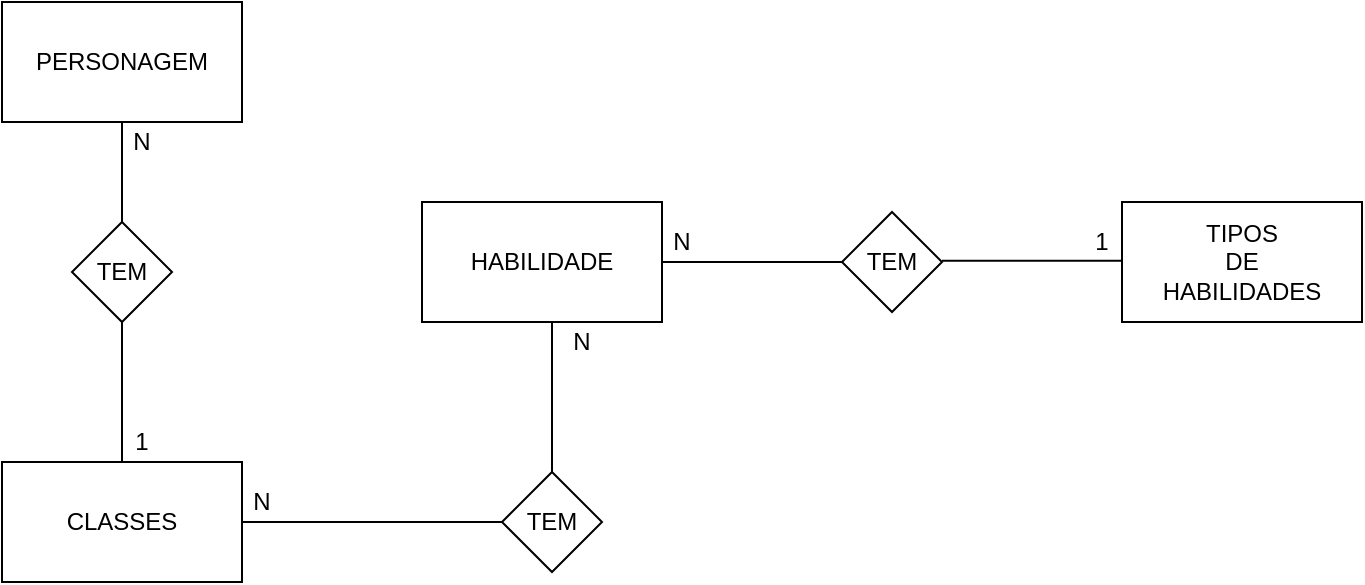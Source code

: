 <mxfile version="14.4.3" type="device" pages="2"><diagram id="gMO-wQFR6S7_mqcG-3Rp" name="Conceitual"><mxGraphModel dx="1061" dy="580" grid="1" gridSize="10" guides="1" tooltips="1" connect="1" arrows="1" fold="1" page="1" pageScale="1" pageWidth="827" pageHeight="1169" math="0" shadow="0"><root><mxCell id="0"/><mxCell id="1" parent="0"/><mxCell id="hAefYLjvsD0qED-vKkw7-1" value="HABILIDADE" style="rounded=0;whiteSpace=wrap;html=1;" parent="1" vertex="1"><mxGeometry x="250" y="180" width="120" height="60" as="geometry"/></mxCell><mxCell id="hAefYLjvsD0qED-vKkw7-2" value="" style="rounded=0;whiteSpace=wrap;html=1;" parent="1" vertex="1"><mxGeometry x="40" y="310" width="120" height="60" as="geometry"/></mxCell><mxCell id="hAefYLjvsD0qED-vKkw7-3" value="" style="rounded=0;whiteSpace=wrap;html=1;" parent="1" vertex="1"><mxGeometry x="40" y="80" width="120" height="60" as="geometry"/></mxCell><mxCell id="hAefYLjvsD0qED-vKkw7-4" value="TIPOS&lt;br&gt;DE&lt;br&gt;HABILIDADES" style="rounded=0;whiteSpace=wrap;html=1;" parent="1" vertex="1"><mxGeometry x="600" y="180" width="120" height="60" as="geometry"/></mxCell><mxCell id="hAefYLjvsD0qED-vKkw7-6" value="PERSONAGEM" style="text;html=1;strokeColor=none;fillColor=none;align=center;verticalAlign=middle;whiteSpace=wrap;rounded=0;" parent="1" vertex="1"><mxGeometry x="80" y="100" width="40" height="20" as="geometry"/></mxCell><mxCell id="hAefYLjvsD0qED-vKkw7-7" value="CLASSES" style="text;html=1;strokeColor=none;fillColor=none;align=center;verticalAlign=middle;whiteSpace=wrap;rounded=0;" parent="1" vertex="1"><mxGeometry x="80" y="330" width="40" height="20" as="geometry"/></mxCell><mxCell id="hAefYLjvsD0qED-vKkw7-8" value="TEM" style="rhombus;whiteSpace=wrap;html=1;" parent="1" vertex="1"><mxGeometry x="290" y="315" width="50" height="50" as="geometry"/></mxCell><mxCell id="hAefYLjvsD0qED-vKkw7-9" value="TEM" style="rhombus;whiteSpace=wrap;html=1;" parent="1" vertex="1"><mxGeometry x="460" y="185" width="50" height="50" as="geometry"/></mxCell><mxCell id="hAefYLjvsD0qED-vKkw7-10" value="TEM" style="rhombus;whiteSpace=wrap;html=1;" parent="1" vertex="1"><mxGeometry x="75" y="190" width="50" height="50" as="geometry"/></mxCell><mxCell id="hAefYLjvsD0qED-vKkw7-12" value="" style="endArrow=none;html=1;exitX=0.5;exitY=0;exitDx=0;exitDy=0;entryX=0.5;entryY=1;entryDx=0;entryDy=0;" parent="1" source="hAefYLjvsD0qED-vKkw7-10" target="hAefYLjvsD0qED-vKkw7-3" edge="1"><mxGeometry width="50" height="50" relative="1" as="geometry"><mxPoint x="440" y="320" as="sourcePoint"/><mxPoint x="100" y="150" as="targetPoint"/></mxGeometry></mxCell><mxCell id="hAefYLjvsD0qED-vKkw7-13" value="" style="endArrow=none;html=1;entryX=0.5;entryY=1;entryDx=0;entryDy=0;exitX=0.5;exitY=0;exitDx=0;exitDy=0;" parent="1" source="hAefYLjvsD0qED-vKkw7-2" target="hAefYLjvsD0qED-vKkw7-10" edge="1"><mxGeometry width="50" height="50" relative="1" as="geometry"><mxPoint x="440" y="320" as="sourcePoint"/><mxPoint x="490" y="270" as="targetPoint"/></mxGeometry></mxCell><mxCell id="hAefYLjvsD0qED-vKkw7-14" value="" style="endArrow=none;html=1;exitX=1;exitY=0.5;exitDx=0;exitDy=0;entryX=0;entryY=0.5;entryDx=0;entryDy=0;" parent="1" source="hAefYLjvsD0qED-vKkw7-2" target="hAefYLjvsD0qED-vKkw7-8" edge="1"><mxGeometry width="50" height="50" relative="1" as="geometry"><mxPoint x="440" y="320" as="sourcePoint"/><mxPoint x="280" y="330" as="targetPoint"/></mxGeometry></mxCell><mxCell id="hAefYLjvsD0qED-vKkw7-17" value="" style="endArrow=none;html=1;exitX=0.5;exitY=0;exitDx=0;exitDy=0;" parent="1" source="hAefYLjvsD0qED-vKkw7-8" edge="1"><mxGeometry width="50" height="50" relative="1" as="geometry"><mxPoint x="310" y="315" as="sourcePoint"/><mxPoint x="315" y="240" as="targetPoint"/><Array as="points"/></mxGeometry></mxCell><mxCell id="hAefYLjvsD0qED-vKkw7-18" value="" style="endArrow=none;html=1;entryX=1;entryY=0.5;entryDx=0;entryDy=0;exitX=0;exitY=0.5;exitDx=0;exitDy=0;" parent="1" source="hAefYLjvsD0qED-vKkw7-9" target="hAefYLjvsD0qED-vKkw7-1" edge="1"><mxGeometry width="50" height="50" relative="1" as="geometry"><mxPoint x="440" y="320" as="sourcePoint"/><mxPoint x="490" y="270" as="targetPoint"/></mxGeometry></mxCell><mxCell id="hAefYLjvsD0qED-vKkw7-19" value="" style="endArrow=none;html=1;entryX=1;entryY=0.5;entryDx=0;entryDy=0;exitX=0;exitY=0.5;exitDx=0;exitDy=0;" parent="1" edge="1"><mxGeometry width="50" height="50" relative="1" as="geometry"><mxPoint x="600" y="209.41" as="sourcePoint"/><mxPoint x="510" y="209.41" as="targetPoint"/></mxGeometry></mxCell><mxCell id="hAefYLjvsD0qED-vKkw7-21" value="N" style="text;html=1;strokeColor=none;fillColor=none;align=center;verticalAlign=middle;whiteSpace=wrap;rounded=0;" parent="1" vertex="1"><mxGeometry x="90" y="140" width="40" height="20" as="geometry"/></mxCell><mxCell id="hAefYLjvsD0qED-vKkw7-25" value="1" style="text;html=1;strokeColor=none;fillColor=none;align=center;verticalAlign=middle;whiteSpace=wrap;rounded=0;" parent="1" vertex="1"><mxGeometry x="90" y="290" width="40" height="20" as="geometry"/></mxCell><mxCell id="hAefYLjvsD0qED-vKkw7-26" value="N" style="text;html=1;strokeColor=none;fillColor=none;align=center;verticalAlign=middle;whiteSpace=wrap;rounded=0;" parent="1" vertex="1"><mxGeometry x="150" y="320" width="40" height="20" as="geometry"/></mxCell><mxCell id="hAefYLjvsD0qED-vKkw7-28" value="N" style="text;html=1;strokeColor=none;fillColor=none;align=center;verticalAlign=middle;whiteSpace=wrap;rounded=0;" parent="1" vertex="1"><mxGeometry x="310" y="240" width="40" height="20" as="geometry"/></mxCell><mxCell id="hAefYLjvsD0qED-vKkw7-29" value="N" style="text;html=1;strokeColor=none;fillColor=none;align=center;verticalAlign=middle;whiteSpace=wrap;rounded=0;" parent="1" vertex="1"><mxGeometry x="360" y="190" width="40" height="20" as="geometry"/></mxCell><mxCell id="hAefYLjvsD0qED-vKkw7-30" value="1" style="text;html=1;strokeColor=none;fillColor=none;align=center;verticalAlign=middle;whiteSpace=wrap;rounded=0;" parent="1" vertex="1"><mxGeometry x="570" y="190" width="40" height="20" as="geometry"/></mxCell></root></mxGraphModel></diagram><diagram id="rqXofgtTzz0GJhQ8mzQt" name="Logico"><mxGraphModel dx="2075" dy="682" grid="1" gridSize="10" guides="1" tooltips="1" connect="1" arrows="1" fold="1" page="1" pageScale="1" pageWidth="827" pageHeight="1169" math="0" shadow="0"><root><mxCell id="bQRhTjIzcw62K1bWIcQ7-0"/><mxCell id="bQRhTjIzcw62K1bWIcQ7-1" parent="bQRhTjIzcw62K1bWIcQ7-0"/><mxCell id="JcUWn8Kh_FytjYeltfqI-2" value="" style="edgeStyle=entityRelationEdgeStyle;fontSize=12;html=1;endArrow=ERzeroToMany;endFill=1;entryX=1;entryY=0.5;entryDx=0;entryDy=0;exitX=0;exitY=0.5;exitDx=0;exitDy=0;" parent="bQRhTjIzcw62K1bWIcQ7-1" source="bQRhTjIzcw62K1bWIcQ7-42" target="bQRhTjIzcw62K1bWIcQ7-6" edge="1"><mxGeometry width="100" height="100" relative="1" as="geometry"><mxPoint x="-310" y="70" as="sourcePoint"/><mxPoint x="-250" y="90" as="targetPoint"/></mxGeometry></mxCell><mxCell id="bQRhTjIzcw62K1bWIcQ7-2" value="Classes" style="shape=table;startSize=30;container=1;collapsible=1;childLayout=tableLayout;fixedRows=1;rowLines=0;fontStyle=1;align=center;resizeLast=1;" parent="bQRhTjIzcw62K1bWIcQ7-1" vertex="1"><mxGeometry x="-560" y="40" width="230" height="120" as="geometry"/></mxCell><mxCell id="bQRhTjIzcw62K1bWIcQ7-3" value="" style="shape=partialRectangle;collapsible=0;dropTarget=0;pointerEvents=0;fillColor=none;top=0;left=0;bottom=0;right=0;points=[[0,0.5],[1,0.5]];portConstraint=eastwest;" parent="bQRhTjIzcw62K1bWIcQ7-2" vertex="1"><mxGeometry y="30" width="230" height="30" as="geometry"/></mxCell><mxCell id="bQRhTjIzcw62K1bWIcQ7-4" value="PK" style="shape=partialRectangle;connectable=0;fillColor=none;top=0;left=0;bottom=0;right=0;fontStyle=1;overflow=hidden;" parent="bQRhTjIzcw62K1bWIcQ7-3" vertex="1"><mxGeometry width="60" height="30" as="geometry"/></mxCell><mxCell id="bQRhTjIzcw62K1bWIcQ7-5" value="idClasse" style="shape=partialRectangle;connectable=0;fillColor=none;top=0;left=0;bottom=0;right=0;align=left;spacingLeft=6;fontStyle=5;overflow=hidden;" parent="bQRhTjIzcw62K1bWIcQ7-3" vertex="1"><mxGeometry x="60" width="170" height="30" as="geometry"/></mxCell><mxCell id="bQRhTjIzcw62K1bWIcQ7-6" value="" style="shape=partialRectangle;collapsible=0;dropTarget=0;pointerEvents=0;fillColor=none;top=0;left=0;bottom=1;right=0;points=[[0,0.5],[1,0.5]];portConstraint=eastwest;" parent="bQRhTjIzcw62K1bWIcQ7-2" vertex="1"><mxGeometry y="60" width="230" height="30" as="geometry"/></mxCell><mxCell id="bQRhTjIzcw62K1bWIcQ7-7" value="FK" style="shape=partialRectangle;connectable=0;fillColor=none;top=0;left=0;bottom=0;right=0;fontStyle=1;overflow=hidden;" parent="bQRhTjIzcw62K1bWIcQ7-6" vertex="1"><mxGeometry width="60" height="30" as="geometry"/></mxCell><mxCell id="bQRhTjIzcw62K1bWIcQ7-8" value="idHabilidade" style="shape=partialRectangle;connectable=0;fillColor=none;top=0;left=0;bottom=0;right=0;align=left;spacingLeft=6;fontStyle=5;overflow=hidden;" parent="bQRhTjIzcw62K1bWIcQ7-6" vertex="1"><mxGeometry x="60" width="170" height="30" as="geometry"/></mxCell><mxCell id="bQRhTjIzcw62K1bWIcQ7-9" value="" style="shape=partialRectangle;collapsible=0;dropTarget=0;pointerEvents=0;fillColor=none;top=0;left=0;bottom=0;right=0;points=[[0,0.5],[1,0.5]];portConstraint=eastwest;" parent="bQRhTjIzcw62K1bWIcQ7-2" vertex="1"><mxGeometry y="90" width="230" height="30" as="geometry"/></mxCell><mxCell id="bQRhTjIzcw62K1bWIcQ7-10" value="" style="shape=partialRectangle;connectable=0;fillColor=none;top=0;left=0;bottom=0;right=0;editable=1;overflow=hidden;" parent="bQRhTjIzcw62K1bWIcQ7-9" vertex="1"><mxGeometry width="60" height="30" as="geometry"/></mxCell><mxCell id="bQRhTjIzcw62K1bWIcQ7-11" value="Nome" style="shape=partialRectangle;connectable=0;fillColor=none;top=0;left=0;bottom=0;right=0;align=left;spacingLeft=6;overflow=hidden;" parent="bQRhTjIzcw62K1bWIcQ7-9" vertex="1"><mxGeometry x="60" width="170" height="30" as="geometry"/></mxCell><mxCell id="bQRhTjIzcw62K1bWIcQ7-41" value="Habilidades" style="shape=table;startSize=30;container=1;collapsible=1;childLayout=tableLayout;fixedRows=1;rowLines=0;fontStyle=1;align=center;resizeLast=1;" parent="bQRhTjIzcw62K1bWIcQ7-1" vertex="1"><mxGeometry x="-250" y="50" width="180" height="120" as="geometry"/></mxCell><mxCell id="bQRhTjIzcw62K1bWIcQ7-42" value="" style="shape=partialRectangle;collapsible=0;dropTarget=0;pointerEvents=0;fillColor=none;top=0;left=0;bottom=0;right=0;points=[[0,0.5],[1,0.5]];portConstraint=eastwest;" parent="bQRhTjIzcw62K1bWIcQ7-41" vertex="1"><mxGeometry y="30" width="180" height="30" as="geometry"/></mxCell><mxCell id="bQRhTjIzcw62K1bWIcQ7-43" value="PK" style="shape=partialRectangle;connectable=0;fillColor=none;top=0;left=0;bottom=0;right=0;fontStyle=1;overflow=hidden;" parent="bQRhTjIzcw62K1bWIcQ7-42" vertex="1"><mxGeometry width="60" height="30" as="geometry"/></mxCell><mxCell id="bQRhTjIzcw62K1bWIcQ7-44" value="idHabilidade" style="shape=partialRectangle;connectable=0;fillColor=none;top=0;left=0;bottom=0;right=0;align=left;spacingLeft=6;fontStyle=5;overflow=hidden;" parent="bQRhTjIzcw62K1bWIcQ7-42" vertex="1"><mxGeometry x="60" width="120" height="30" as="geometry"/></mxCell><mxCell id="bQRhTjIzcw62K1bWIcQ7-45" value="" style="shape=partialRectangle;collapsible=0;dropTarget=0;pointerEvents=0;fillColor=none;top=0;left=0;bottom=1;right=0;points=[[0,0.5],[1,0.5]];portConstraint=eastwest;" parent="bQRhTjIzcw62K1bWIcQ7-41" vertex="1"><mxGeometry y="60" width="180" height="30" as="geometry"/></mxCell><mxCell id="bQRhTjIzcw62K1bWIcQ7-46" value="FK" style="shape=partialRectangle;connectable=0;fillColor=none;top=0;left=0;bottom=0;right=0;fontStyle=1;overflow=hidden;" parent="bQRhTjIzcw62K1bWIcQ7-45" vertex="1"><mxGeometry width="60" height="30" as="geometry"/></mxCell><mxCell id="bQRhTjIzcw62K1bWIcQ7-47" value="idTipoHabilidade" style="shape=partialRectangle;connectable=0;fillColor=none;top=0;left=0;bottom=0;right=0;align=left;spacingLeft=6;fontStyle=5;overflow=hidden;" parent="bQRhTjIzcw62K1bWIcQ7-45" vertex="1"><mxGeometry x="60" width="120" height="30" as="geometry"/></mxCell><mxCell id="bQRhTjIzcw62K1bWIcQ7-48" value="" style="shape=partialRectangle;collapsible=0;dropTarget=0;pointerEvents=0;fillColor=none;top=0;left=0;bottom=0;right=0;points=[[0,0.5],[1,0.5]];portConstraint=eastwest;" parent="bQRhTjIzcw62K1bWIcQ7-41" vertex="1"><mxGeometry y="90" width="180" height="20" as="geometry"/></mxCell><mxCell id="bQRhTjIzcw62K1bWIcQ7-49" value="" style="shape=partialRectangle;connectable=0;fillColor=none;top=0;left=0;bottom=0;right=0;editable=1;overflow=hidden;" parent="bQRhTjIzcw62K1bWIcQ7-48" vertex="1"><mxGeometry width="60" height="20" as="geometry"/></mxCell><mxCell id="bQRhTjIzcw62K1bWIcQ7-50" value="Descricao" style="shape=partialRectangle;connectable=0;fillColor=none;top=0;left=0;bottom=0;right=0;align=left;spacingLeft=6;overflow=hidden;" parent="bQRhTjIzcw62K1bWIcQ7-48" vertex="1"><mxGeometry x="60" width="120" height="20" as="geometry"/></mxCell><mxCell id="bQRhTjIzcw62K1bWIcQ7-64" value="TiposDeHabilidade" style="shape=table;startSize=30;container=1;collapsible=1;childLayout=tableLayout;fixedRows=1;rowLines=0;fontStyle=1;align=center;resizeLast=1;" parent="bQRhTjIzcw62K1bWIcQ7-1" vertex="1"><mxGeometry x="-260" y="320" width="180" height="90" as="geometry"/></mxCell><mxCell id="bQRhTjIzcw62K1bWIcQ7-65" value="" style="shape=partialRectangle;collapsible=0;dropTarget=0;pointerEvents=0;fillColor=none;top=0;left=0;bottom=1;right=0;points=[[0,0.5],[1,0.5]];portConstraint=eastwest;" parent="bQRhTjIzcw62K1bWIcQ7-64" vertex="1"><mxGeometry y="30" width="180" height="30" as="geometry"/></mxCell><mxCell id="bQRhTjIzcw62K1bWIcQ7-66" value="PK" style="shape=partialRectangle;connectable=0;fillColor=none;top=0;left=0;bottom=0;right=0;fontStyle=1;overflow=hidden;" parent="bQRhTjIzcw62K1bWIcQ7-65" vertex="1"><mxGeometry width="30" height="30" as="geometry"/></mxCell><mxCell id="bQRhTjIzcw62K1bWIcQ7-67" value="idTipoHabilidade" style="shape=partialRectangle;connectable=0;fillColor=none;top=0;left=0;bottom=0;right=0;align=left;spacingLeft=6;fontStyle=5;overflow=hidden;" parent="bQRhTjIzcw62K1bWIcQ7-65" vertex="1"><mxGeometry x="30" width="150" height="30" as="geometry"/></mxCell><mxCell id="bQRhTjIzcw62K1bWIcQ7-68" value="" style="shape=partialRectangle;collapsible=0;dropTarget=0;pointerEvents=0;fillColor=none;top=0;left=0;bottom=0;right=0;points=[[0,0.5],[1,0.5]];portConstraint=eastwest;" parent="bQRhTjIzcw62K1bWIcQ7-64" vertex="1"><mxGeometry y="60" width="180" height="30" as="geometry"/></mxCell><mxCell id="bQRhTjIzcw62K1bWIcQ7-69" value="" style="shape=partialRectangle;connectable=0;fillColor=none;top=0;left=0;bottom=0;right=0;editable=1;overflow=hidden;" parent="bQRhTjIzcw62K1bWIcQ7-68" vertex="1"><mxGeometry width="30" height="30" as="geometry"/></mxCell><mxCell id="bQRhTjIzcw62K1bWIcQ7-70" value="Descricao" style="shape=partialRectangle;connectable=0;fillColor=none;top=0;left=0;bottom=0;right=0;align=left;spacingLeft=6;overflow=hidden;" parent="bQRhTjIzcw62K1bWIcQ7-68" vertex="1"><mxGeometry x="30" width="150" height="30" as="geometry"/></mxCell><mxCell id="KRFpc8tGFtd12gALon6a-0" value="Personagem" style="shape=table;startSize=30;container=1;collapsible=1;childLayout=tableLayout;fixedRows=1;rowLines=0;fontStyle=1;align=center;resizeLast=1;" parent="bQRhTjIzcw62K1bWIcQ7-1" vertex="1"><mxGeometry x="-790" y="40" width="180" height="260" as="geometry"/></mxCell><mxCell id="KRFpc8tGFtd12gALon6a-1" value="" style="shape=partialRectangle;collapsible=0;dropTarget=0;pointerEvents=0;fillColor=none;top=0;left=0;bottom=1;right=0;points=[[0,0.5],[1,0.5]];portConstraint=eastwest;" parent="KRFpc8tGFtd12gALon6a-0" vertex="1"><mxGeometry y="30" width="180" height="30" as="geometry"/></mxCell><mxCell id="KRFpc8tGFtd12gALon6a-2" value="PK" style="shape=partialRectangle;connectable=0;fillColor=none;top=0;left=0;bottom=0;right=0;fontStyle=1;overflow=hidden;" parent="KRFpc8tGFtd12gALon6a-1" vertex="1"><mxGeometry width="30" height="30" as="geometry"/></mxCell><mxCell id="KRFpc8tGFtd12gALon6a-3" value="idPersonagem" style="shape=partialRectangle;connectable=0;fillColor=none;top=0;left=0;bottom=0;right=0;align=left;spacingLeft=6;fontStyle=5;overflow=hidden;" parent="KRFpc8tGFtd12gALon6a-1" vertex="1"><mxGeometry x="30" width="150" height="30" as="geometry"/></mxCell><mxCell id="KRFpc8tGFtd12gALon6a-4" value="" style="shape=partialRectangle;collapsible=0;dropTarget=0;pointerEvents=0;fillColor=none;top=0;left=0;bottom=0;right=0;points=[[0,0.5],[1,0.5]];portConstraint=eastwest;" parent="KRFpc8tGFtd12gALon6a-0" vertex="1"><mxGeometry y="60" width="180" height="30" as="geometry"/></mxCell><mxCell id="KRFpc8tGFtd12gALon6a-5" value="" style="shape=partialRectangle;connectable=0;fillColor=none;top=0;left=0;bottom=0;right=0;editable=1;overflow=hidden;" parent="KRFpc8tGFtd12gALon6a-4" vertex="1"><mxGeometry width="30" height="30" as="geometry"/></mxCell><mxCell id="KRFpc8tGFtd12gALon6a-6" value="Nome" style="shape=partialRectangle;connectable=0;fillColor=none;top=0;left=0;bottom=0;right=0;align=left;spacingLeft=6;overflow=hidden;" parent="KRFpc8tGFtd12gALon6a-4" vertex="1"><mxGeometry x="30" width="150" height="30" as="geometry"/></mxCell><mxCell id="KRFpc8tGFtd12gALon6a-10" value="" style="shape=partialRectangle;collapsible=0;dropTarget=0;pointerEvents=0;fillColor=none;top=0;left=0;bottom=0;right=0;points=[[0,0.5],[1,0.5]];portConstraint=eastwest;" parent="KRFpc8tGFtd12gALon6a-0" vertex="1"><mxGeometry y="90" width="180" height="30" as="geometry"/></mxCell><mxCell id="KRFpc8tGFtd12gALon6a-11" value="" style="shape=partialRectangle;connectable=0;fillColor=none;top=0;left=0;bottom=0;right=0;editable=1;overflow=hidden;" parent="KRFpc8tGFtd12gALon6a-10" vertex="1"><mxGeometry width="30" height="30" as="geometry"/></mxCell><mxCell id="KRFpc8tGFtd12gALon6a-12" value="Classes" style="shape=partialRectangle;connectable=0;fillColor=none;top=0;left=0;bottom=0;right=0;align=left;spacingLeft=6;overflow=hidden;" parent="KRFpc8tGFtd12gALon6a-10" vertex="1"><mxGeometry x="30" width="150" height="30" as="geometry"/></mxCell><mxCell id="KRFpc8tGFtd12gALon6a-7" value="" style="shape=partialRectangle;collapsible=0;dropTarget=0;pointerEvents=0;fillColor=none;top=0;left=0;bottom=0;right=0;points=[[0,0.5],[1,0.5]];portConstraint=eastwest;" parent="KRFpc8tGFtd12gALon6a-0" vertex="1"><mxGeometry y="120" width="180" height="30" as="geometry"/></mxCell><mxCell id="KRFpc8tGFtd12gALon6a-8" value="" style="shape=partialRectangle;connectable=0;fillColor=none;top=0;left=0;bottom=0;right=0;editable=1;overflow=hidden;" parent="KRFpc8tGFtd12gALon6a-7" vertex="1"><mxGeometry width="30" height="30" as="geometry"/></mxCell><mxCell id="KRFpc8tGFtd12gALon6a-9" value="Vida" style="shape=partialRectangle;connectable=0;fillColor=none;top=0;left=0;bottom=0;right=0;align=left;spacingLeft=6;overflow=hidden;" parent="KRFpc8tGFtd12gALon6a-7" vertex="1"><mxGeometry x="30" width="150" height="30" as="geometry"/></mxCell><mxCell id="KRFpc8tGFtd12gALon6a-13" value="Mana" style="shape=partialRectangle;connectable=0;fillColor=none;top=0;left=0;bottom=0;right=0;align=left;spacingLeft=6;overflow=hidden;" parent="bQRhTjIzcw62K1bWIcQ7-1" vertex="1"><mxGeometry x="-760" y="190" width="150" height="30" as="geometry"/></mxCell><mxCell id="KRFpc8tGFtd12gALon6a-14" value="DataAtual" style="shape=partialRectangle;connectable=0;fillColor=none;top=0;left=0;bottom=0;right=0;align=left;spacingLeft=6;overflow=hidden;" parent="bQRhTjIzcw62K1bWIcQ7-1" vertex="1"><mxGeometry x="-760" y="230" width="150" height="30" as="geometry"/></mxCell><mxCell id="KRFpc8tGFtd12gALon6a-15" value="DataCriacao" style="shape=partialRectangle;connectable=0;fillColor=none;top=0;left=0;bottom=0;right=0;align=left;spacingLeft=6;overflow=hidden;" parent="bQRhTjIzcw62K1bWIcQ7-1" vertex="1"><mxGeometry x="-760" y="260" width="150" height="30" as="geometry"/></mxCell><mxCell id="JcUWn8Kh_FytjYeltfqI-0" value="" style="edgeStyle=entityRelationEdgeStyle;fontSize=12;html=1;endArrow=ERzeroToMany;endFill=1;exitX=1;exitY=0.5;exitDx=0;exitDy=0;" parent="bQRhTjIzcw62K1bWIcQ7-1" source="bQRhTjIzcw62K1bWIcQ7-65" target="bQRhTjIzcw62K1bWIcQ7-45" edge="1"><mxGeometry width="100" height="100" relative="1" as="geometry"><mxPoint x="-50" y="350" as="sourcePoint"/><mxPoint x="-223" y="220" as="targetPoint"/></mxGeometry></mxCell><mxCell id="JcUWn8Kh_FytjYeltfqI-34" value="Habilidades" style="swimlane;fontStyle=0;childLayout=stackLayout;horizontal=1;startSize=26;horizontalStack=0;resizeParent=1;resizeParentMax=0;resizeLast=0;collapsible=1;marginBottom=0;align=center;fontSize=14;" parent="bQRhTjIzcw62K1bWIcQ7-1" vertex="1"><mxGeometry x="-210" y="510" width="160" height="56" as="geometry"/></mxCell><mxCell id="JcUWn8Kh_FytjYeltfqI-35" value="ID" style="text;strokeColor=none;fillColor=none;spacingLeft=4;spacingRight=4;overflow=hidden;rotatable=0;points=[[0,0.5],[1,0.5]];portConstraint=eastwest;fontSize=12;" parent="JcUWn8Kh_FytjYeltfqI-34" vertex="1"><mxGeometry y="26" width="160" height="30" as="geometry"/></mxCell><mxCell id="JcUWn8Kh_FytjYeltfqI-38" value="Classes" style="swimlane;fontStyle=0;childLayout=stackLayout;horizontal=1;startSize=26;horizontalStack=0;resizeParent=1;resizeParentMax=0;resizeLast=0;collapsible=1;marginBottom=0;align=center;fontSize=14;" parent="bQRhTjIzcw62K1bWIcQ7-1" vertex="1"><mxGeometry x="-770" y="510" width="160" height="56" as="geometry"/></mxCell><mxCell id="JcUWn8Kh_FytjYeltfqI-39" value="ID" style="text;strokeColor=none;fillColor=none;spacingLeft=4;spacingRight=4;overflow=hidden;rotatable=0;points=[[0,0.5],[1,0.5]];portConstraint=eastwest;fontSize=12;" parent="JcUWn8Kh_FytjYeltfqI-38" vertex="1"><mxGeometry y="26" width="160" height="30" as="geometry"/></mxCell><mxCell id="JcUWn8Kh_FytjYeltfqI-42" value="ClassesHabilidades" style="swimlane;fontStyle=0;childLayout=stackLayout;horizontal=1;startSize=26;horizontalStack=0;resizeParent=1;resizeParentMax=0;resizeLast=0;collapsible=1;marginBottom=0;align=center;fontSize=14;" parent="bQRhTjIzcw62K1bWIcQ7-1" vertex="1"><mxGeometry x="-490" y="510" width="160" height="116" as="geometry"/></mxCell><mxCell id="JcUWn8Kh_FytjYeltfqI-43" value="idClasses" style="text;strokeColor=none;fillColor=none;spacingLeft=4;spacingRight=4;overflow=hidden;rotatable=0;points=[[0,0.5],[1,0.5]];portConstraint=eastwest;fontSize=12;" parent="JcUWn8Kh_FytjYeltfqI-42" vertex="1"><mxGeometry y="26" width="160" height="30" as="geometry"/></mxCell><mxCell id="JcUWn8Kh_FytjYeltfqI-44" value="idHabilidades" style="text;strokeColor=none;fillColor=none;spacingLeft=4;spacingRight=4;overflow=hidden;rotatable=0;points=[[0,0.5],[1,0.5]];portConstraint=eastwest;fontSize=12;" parent="JcUWn8Kh_FytjYeltfqI-42" vertex="1"><mxGeometry y="56" width="160" height="30" as="geometry"/></mxCell><mxCell id="JcUWn8Kh_FytjYeltfqI-45" value="Descricao" style="text;strokeColor=none;fillColor=none;spacingLeft=4;spacingRight=4;overflow=hidden;rotatable=0;points=[[0,0.5],[1,0.5]];portConstraint=eastwest;fontSize=12;" parent="JcUWn8Kh_FytjYeltfqI-42" vertex="1"><mxGeometry y="86" width="160" height="30" as="geometry"/></mxCell><mxCell id="JcUWn8Kh_FytjYeltfqI-46" value="" style="endArrow=none;html=1;entryX=0;entryY=0.5;entryDx=0;entryDy=0;" parent="bQRhTjIzcw62K1bWIcQ7-1" target="JcUWn8Kh_FytjYeltfqI-35" edge="1"><mxGeometry width="50" height="50" relative="1" as="geometry"><mxPoint x="-330" y="580" as="sourcePoint"/><mxPoint x="-280" y="530" as="targetPoint"/><Array as="points"/></mxGeometry></mxCell><mxCell id="JcUWn8Kh_FytjYeltfqI-47" value="" style="endArrow=none;html=1;exitX=1;exitY=0.5;exitDx=0;exitDy=0;entryX=0;entryY=0.5;entryDx=0;entryDy=0;" parent="bQRhTjIzcw62K1bWIcQ7-1" source="JcUWn8Kh_FytjYeltfqI-39" target="JcUWn8Kh_FytjYeltfqI-44" edge="1"><mxGeometry width="50" height="50" relative="1" as="geometry"><mxPoint x="-540" y="600" as="sourcePoint"/><mxPoint x="-490" y="550" as="targetPoint"/><Array as="points"/></mxGeometry></mxCell></root></mxGraphModel></diagram></mxfile>